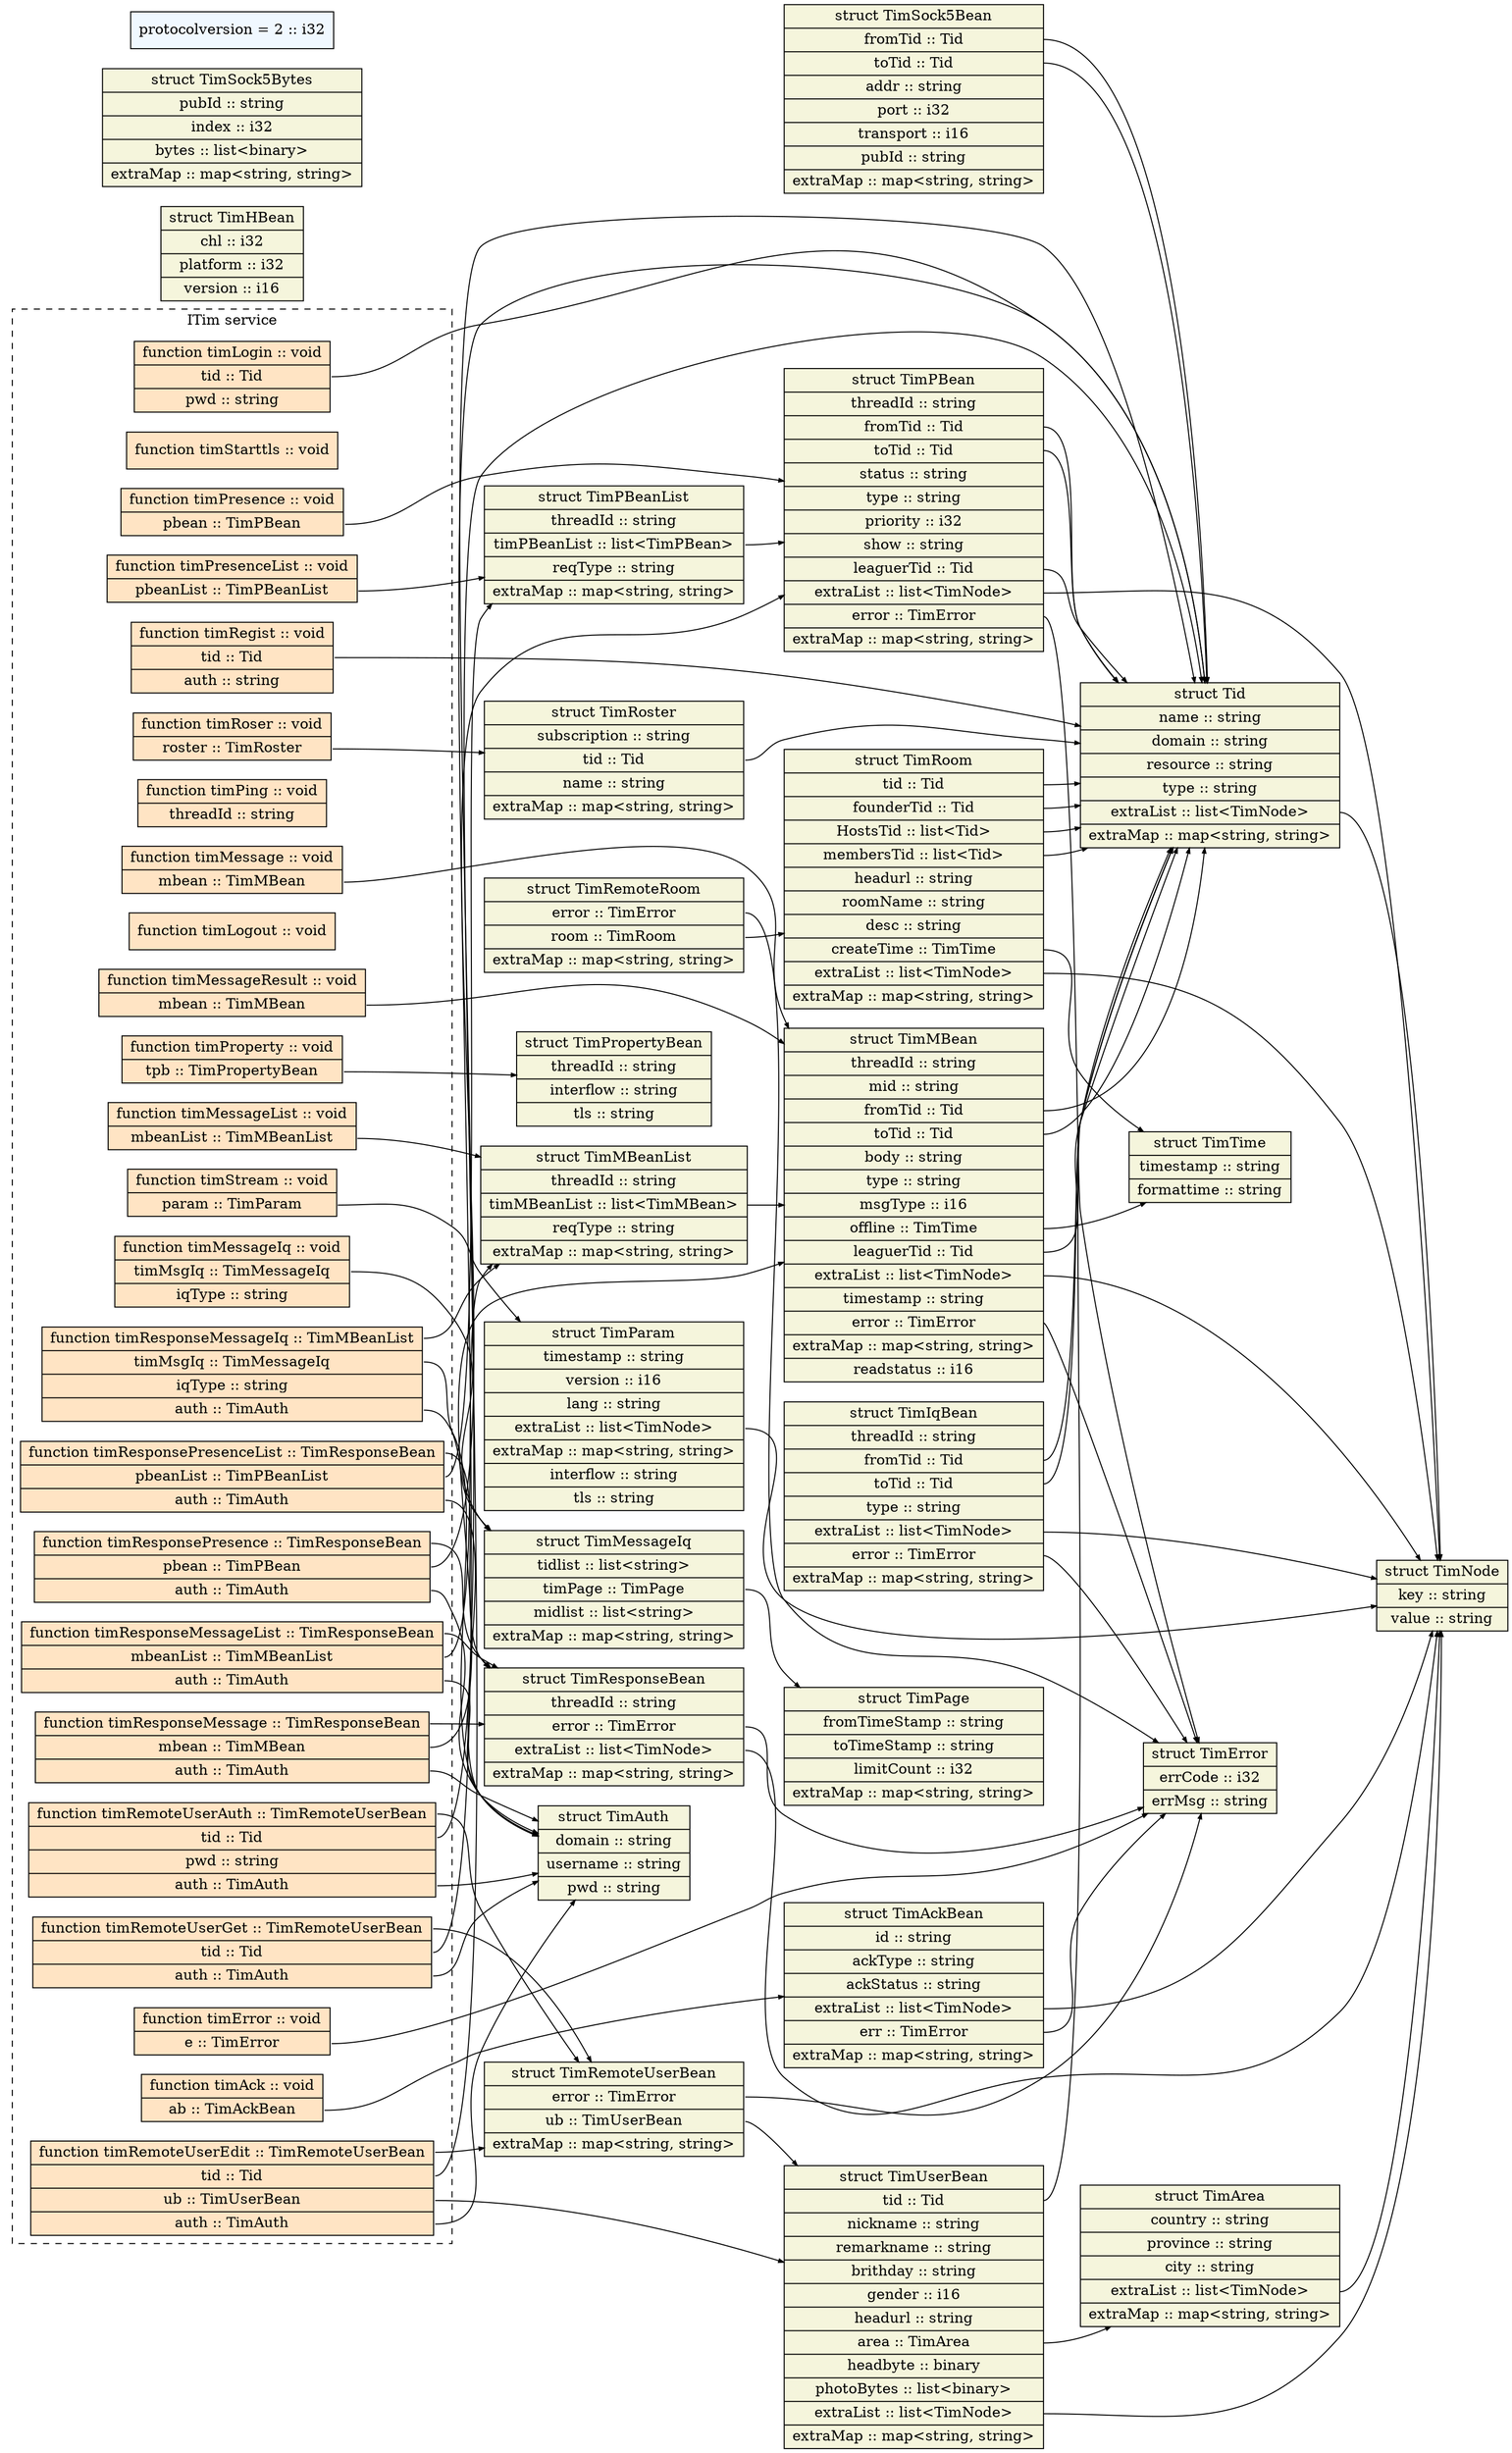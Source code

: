 digraph "tim" {
node [style=filled, shape=record];
edge [arrowsize=0.5];
rankdir=LR
node [fillcolor=beige];
TimError [label="struct TimError|<field_errCode>errCode :: i32|<field_errMsg>errMsg :: string"];
node [fillcolor=beige];
TimNode [label="struct TimNode|<field_key>key :: string|<field_value>value :: string"];
node [fillcolor=beige];
TimAckBean [label="struct TimAckBean|<field_id>id :: string|<field_ackType>ackType :: string|<field_ackStatus>ackStatus :: string|<field_extraList>extraList :: list\<TimNode\>|<field_err>err :: TimError|<field_extraMap>extraMap :: map\<string, string\>"];
node [fillcolor=beige];
TimHBean [label="struct TimHBean|<field_chl>chl :: i32|<field_platform>platform :: i32|<field_version>version :: i16"];
node [fillcolor=beige];
TimParam [label="struct TimParam|<field_timestamp>timestamp :: string|<field_version>version :: i16|<field_lang>lang :: string|<field_extraList>extraList :: list\<TimNode\>|<field_extraMap>extraMap :: map\<string, string\>|<field_interflow>interflow :: string|<field_tls>tls :: string"];
node [fillcolor=beige];
TimTime [label="struct TimTime|<field_timestamp>timestamp :: string|<field_formattime>formattime :: string"];
node [fillcolor=beige];
TimArea [label="struct TimArea|<field_country>country :: string|<field_province>province :: string|<field_city>city :: string|<field_extraList>extraList :: list\<TimNode\>|<field_extraMap>extraMap :: map\<string, string\>"];
node [fillcolor=beige];
Tid [label="struct Tid|<field_name>name :: string|<field_domain>domain :: string|<field_resource>resource :: string|<field_type>type :: string|<field_extraList>extraList :: list\<TimNode\>|<field_extraMap>extraMap :: map\<string, string\>"];
node [fillcolor=beige];
TimUserBean [label="struct TimUserBean|<field_tid>tid :: Tid|<field_nickname>nickname :: string|<field_remarkname>remarkname :: string|<field_brithday>brithday :: string|<field_gender>gender :: i16|<field_headurl>headurl :: string|<field_area>area :: TimArea|<field_headbyte>headbyte :: binary|<field_photoBytes>photoBytes :: list\<binary\>|<field_extraList>extraList :: list\<TimNode\>|<field_extraMap>extraMap :: map\<string, string\>"];
node [fillcolor=beige];
TimRoom [label="struct TimRoom|<field_tid>tid :: Tid|<field_founderTid>founderTid :: Tid|<field_HostsTid>HostsTid :: list\<Tid\>|<field_membersTid>membersTid :: list\<Tid\>|<field_headurl>headurl :: string|<field_roomName>roomName :: string|<field_desc>desc :: string|<field_createTime>createTime :: TimTime|<field_extraList>extraList :: list\<TimNode\>|<field_extraMap>extraMap :: map\<string, string\>"];
node [fillcolor=beige];
TimPBean [label="struct TimPBean|<field_threadId>threadId :: string|<field_fromTid>fromTid :: Tid|<field_toTid>toTid :: Tid|<field_status>status :: string|<field_type>type :: string|<field_priority>priority :: i32|<field_show>show :: string|<field_leaguerTid>leaguerTid :: Tid|<field_extraList>extraList :: list\<TimNode\>|<field_error>error :: TimError|<field_extraMap>extraMap :: map\<string, string\>"];
node [fillcolor=beige];
TimMBean [label="struct TimMBean|<field_threadId>threadId :: string|<field_mid>mid :: string|<field_fromTid>fromTid :: Tid|<field_toTid>toTid :: Tid|<field_body>body :: string|<field_type>type :: string|<field_msgType>msgType :: i16|<field_offline>offline :: TimTime|<field_leaguerTid>leaguerTid :: Tid|<field_extraList>extraList :: list\<TimNode\>|<field_timestamp>timestamp :: string|<field_error>error :: TimError|<field_extraMap>extraMap :: map\<string, string\>|<field_readstatus>readstatus :: i16"];
node [fillcolor=beige];
TimIqBean [label="struct TimIqBean|<field_threadId>threadId :: string|<field_fromTid>fromTid :: Tid|<field_toTid>toTid :: Tid|<field_type>type :: string|<field_extraList>extraList :: list\<TimNode\>|<field_error>error :: TimError|<field_extraMap>extraMap :: map\<string, string\>"];
node [fillcolor=beige];
TimRoster [label="struct TimRoster|<field_subscription>subscription :: string|<field_tid>tid :: Tid|<field_name>name :: string|<field_extraMap>extraMap :: map\<string, string\>"];
node [fillcolor=beige];
TimRemoteUserBean [label="struct TimRemoteUserBean|<field_error>error :: TimError|<field_ub>ub :: TimUserBean|<field_extraMap>extraMap :: map\<string, string\>"];
node [fillcolor=beige];
TimRemoteRoom [label="struct TimRemoteRoom|<field_error>error :: TimError|<field_room>room :: TimRoom|<field_extraMap>extraMap :: map\<string, string\>"];
node [fillcolor=beige];
TimResponseBean [label="struct TimResponseBean|<field_threadId>threadId :: string|<field_error>error :: TimError|<field_extraList>extraList :: list\<TimNode\>|<field_extraMap>extraMap :: map\<string, string\>"];
node [fillcolor=beige];
TimSock5Bean [label="struct TimSock5Bean|<field_fromTid>fromTid :: Tid|<field_toTid>toTid :: Tid|<field_addr>addr :: string|<field_port>port :: i32|<field_transport>transport :: i16|<field_pubId>pubId :: string|<field_extraMap>extraMap :: map\<string, string\>"];
node [fillcolor=beige];
TimSock5Bytes [label="struct TimSock5Bytes|<field_pubId>pubId :: string|<field_index>index :: i32|<field_bytes>bytes :: list\<binary\>|<field_extraMap>extraMap :: map\<string, string\>"];
node [fillcolor=beige];
TimPage [label="struct TimPage|<field_fromTimeStamp>fromTimeStamp :: string|<field_toTimeStamp>toTimeStamp :: string|<field_limitCount>limitCount :: i32|<field_extraMap>extraMap :: map\<string, string\>"];
node [fillcolor=beige];
TimMessageIq [label="struct TimMessageIq|<field_tidlist>tidlist :: list\<string\>|<field_timPage>timPage :: TimPage|<field_midlist>midlist :: list\<string\>|<field_extraMap>extraMap :: map\<string, string\>"];
node [fillcolor=beige];
TimAuth [label="struct TimAuth|<field_domain>domain :: string|<field_username>username :: string|<field_pwd>pwd :: string"];
node [fillcolor=beige];
TimMBeanList [label="struct TimMBeanList|<field_threadId>threadId :: string|<field_timMBeanList>timMBeanList :: list\<TimMBean\>|<field_reqType>reqType :: string|<field_extraMap>extraMap :: map\<string, string\>"];
node [fillcolor=beige];
TimPBeanList [label="struct TimPBeanList|<field_threadId>threadId :: string|<field_timPBeanList>timPBeanList :: list\<TimPBean\>|<field_reqType>reqType :: string|<field_extraMap>extraMap :: map\<string, string\>"];
node [fillcolor=beige];
TimPropertyBean [label="struct TimPropertyBean|<field_threadId>threadId :: string|<field_interflow>interflow :: string|<field_tls>tls :: string"];
node [fillcolor=aliceblue];
const_protocolversion [label="protocolversion = 2 :: i32"];
subgraph cluster_ITim {
node [fillcolor=bisque];
style=dashed;
label = "ITim service";
function_ITimtimStream[label="<return_type>function timStream :: void|<param_param>param :: TimParam"];
function_ITimtimStarttls[label="<return_type>function timStarttls :: void"];
function_ITimtimLogin[label="<return_type>function timLogin :: void|<param_tid>tid :: Tid|<param_pwd>pwd :: string"];
function_ITimtimAck[label="<return_type>function timAck :: void|<param_ab>ab :: TimAckBean"];
function_ITimtimPresence[label="<return_type>function timPresence :: void|<param_pbean>pbean :: TimPBean"];
function_ITimtimMessage[label="<return_type>function timMessage :: void|<param_mbean>mbean :: TimMBean"];
function_ITimtimPing[label="<return_type>function timPing :: void|<param_threadId>threadId :: string"];
function_ITimtimError[label="<return_type>function timError :: void|<param_e>e :: TimError"];
function_ITimtimLogout[label="<return_type>function timLogout :: void"];
function_ITimtimRegist[label="<return_type>function timRegist :: void|<param_tid>tid :: Tid|<param_auth>auth :: string"];
function_ITimtimRoser[label="<return_type>function timRoser :: void|<param_roster>roster :: TimRoster"];
function_ITimtimMessageList[label="<return_type>function timMessageList :: void|<param_mbeanList>mbeanList :: TimMBeanList"];
function_ITimtimPresenceList[label="<return_type>function timPresenceList :: void|<param_pbeanList>pbeanList :: TimPBeanList"];
function_ITimtimMessageIq[label="<return_type>function timMessageIq :: void|<param_timMsgIq>timMsgIq :: TimMessageIq|<param_iqType>iqType :: string"];
function_ITimtimMessageResult[label="<return_type>function timMessageResult :: void|<param_mbean>mbean :: TimMBean"];
function_ITimtimProperty[label="<return_type>function timProperty :: void|<param_tpb>tpb :: TimPropertyBean"];
function_ITimtimRemoteUserAuth[label="<return_type>function timRemoteUserAuth :: TimRemoteUserBean|<param_tid>tid :: Tid|<param_pwd>pwd :: string|<param_auth>auth :: TimAuth"];
function_ITimtimRemoteUserGet[label="<return_type>function timRemoteUserGet :: TimRemoteUserBean|<param_tid>tid :: Tid|<param_auth>auth :: TimAuth"];
function_ITimtimRemoteUserEdit[label="<return_type>function timRemoteUserEdit :: TimRemoteUserBean|<param_tid>tid :: Tid|<param_ub>ub :: TimUserBean|<param_auth>auth :: TimAuth"];
function_ITimtimResponsePresence[label="<return_type>function timResponsePresence :: TimResponseBean|<param_pbean>pbean :: TimPBean|<param_auth>auth :: TimAuth"];
function_ITimtimResponseMessage[label="<return_type>function timResponseMessage :: TimResponseBean|<param_mbean>mbean :: TimMBean|<param_auth>auth :: TimAuth"];
function_ITimtimResponseMessageIq[label="<return_type>function timResponseMessageIq :: TimMBeanList|<param_timMsgIq>timMsgIq :: TimMessageIq|<param_iqType>iqType :: string|<param_auth>auth :: TimAuth"];
function_ITimtimResponsePresenceList[label="<return_type>function timResponsePresenceList :: TimResponseBean|<param_pbeanList>pbeanList :: TimPBeanList|<param_auth>auth :: TimAuth"];
function_ITimtimResponseMessageList[label="<return_type>function timResponseMessageList :: TimResponseBean|<param_mbeanList>mbeanList :: TimMBeanList|<param_auth>auth :: TimAuth"];
 }
TimAckBean:field_extraList -> TimNode
TimAckBean:field_err -> TimError
TimParam:field_extraList -> TimNode
TimArea:field_extraList -> TimNode
Tid:field_extraList -> TimNode
TimUserBean:field_tid -> Tid
TimUserBean:field_area -> TimArea
TimUserBean:field_extraList -> TimNode
TimRoom:field_tid -> Tid
TimRoom:field_founderTid -> Tid
TimRoom:field_HostsTid -> Tid
TimRoom:field_membersTid -> Tid
TimRoom:field_createTime -> TimTime
TimRoom:field_extraList -> TimNode
TimPBean:field_fromTid -> Tid
TimPBean:field_toTid -> Tid
TimPBean:field_leaguerTid -> Tid
TimPBean:field_extraList -> TimNode
TimPBean:field_error -> TimError
TimMBean:field_fromTid -> Tid
TimMBean:field_toTid -> Tid
TimMBean:field_offline -> TimTime
TimMBean:field_leaguerTid -> Tid
TimMBean:field_extraList -> TimNode
TimMBean:field_error -> TimError
TimIqBean:field_fromTid -> Tid
TimIqBean:field_toTid -> Tid
TimIqBean:field_extraList -> TimNode
TimIqBean:field_error -> TimError
TimRoster:field_tid -> Tid
TimRemoteUserBean:field_error -> TimError
TimRemoteUserBean:field_ub -> TimUserBean
TimRemoteRoom:field_error -> TimError
TimRemoteRoom:field_room -> TimRoom
TimResponseBean:field_error -> TimError
TimResponseBean:field_extraList -> TimNode
TimSock5Bean:field_fromTid -> Tid
TimSock5Bean:field_toTid -> Tid
TimMessageIq:field_timPage -> TimPage
TimMBeanList:field_timMBeanList -> TimMBean
TimPBeanList:field_timPBeanList -> TimPBean
function_ITimtimStream:param_param -> TimParam
function_ITimtimLogin:param_tid -> Tid
function_ITimtimAck:param_ab -> TimAckBean
function_ITimtimPresence:param_pbean -> TimPBean
function_ITimtimMessage:param_mbean -> TimMBean
function_ITimtimError:param_e -> TimError
function_ITimtimRegist:param_tid -> Tid
function_ITimtimRoser:param_roster -> TimRoster
function_ITimtimMessageList:param_mbeanList -> TimMBeanList
function_ITimtimPresenceList:param_pbeanList -> TimPBeanList
function_ITimtimMessageIq:param_timMsgIq -> TimMessageIq
function_ITimtimMessageResult:param_mbean -> TimMBean
function_ITimtimProperty:param_tpb -> TimPropertyBean
function_ITimtimRemoteUserAuth:return_type -> TimRemoteUserBean
function_ITimtimRemoteUserAuth:param_tid -> Tid
function_ITimtimRemoteUserAuth:param_auth -> TimAuth
function_ITimtimRemoteUserGet:return_type -> TimRemoteUserBean
function_ITimtimRemoteUserGet:param_tid -> Tid
function_ITimtimRemoteUserGet:param_auth -> TimAuth
function_ITimtimRemoteUserEdit:return_type -> TimRemoteUserBean
function_ITimtimRemoteUserEdit:param_tid -> Tid
function_ITimtimRemoteUserEdit:param_ub -> TimUserBean
function_ITimtimRemoteUserEdit:param_auth -> TimAuth
function_ITimtimResponsePresence:return_type -> TimResponseBean
function_ITimtimResponsePresence:param_pbean -> TimPBean
function_ITimtimResponsePresence:param_auth -> TimAuth
function_ITimtimResponseMessage:return_type -> TimResponseBean
function_ITimtimResponseMessage:param_mbean -> TimMBean
function_ITimtimResponseMessage:param_auth -> TimAuth
function_ITimtimResponseMessageIq:return_type -> TimMBeanList
function_ITimtimResponseMessageIq:param_timMsgIq -> TimMessageIq
function_ITimtimResponseMessageIq:param_auth -> TimAuth
function_ITimtimResponsePresenceList:return_type -> TimResponseBean
function_ITimtimResponsePresenceList:param_pbeanList -> TimPBeanList
function_ITimtimResponsePresenceList:param_auth -> TimAuth
function_ITimtimResponseMessageList:return_type -> TimResponseBean
function_ITimtimResponseMessageList:param_mbeanList -> TimMBeanList
function_ITimtimResponseMessageList:param_auth -> TimAuth
}
